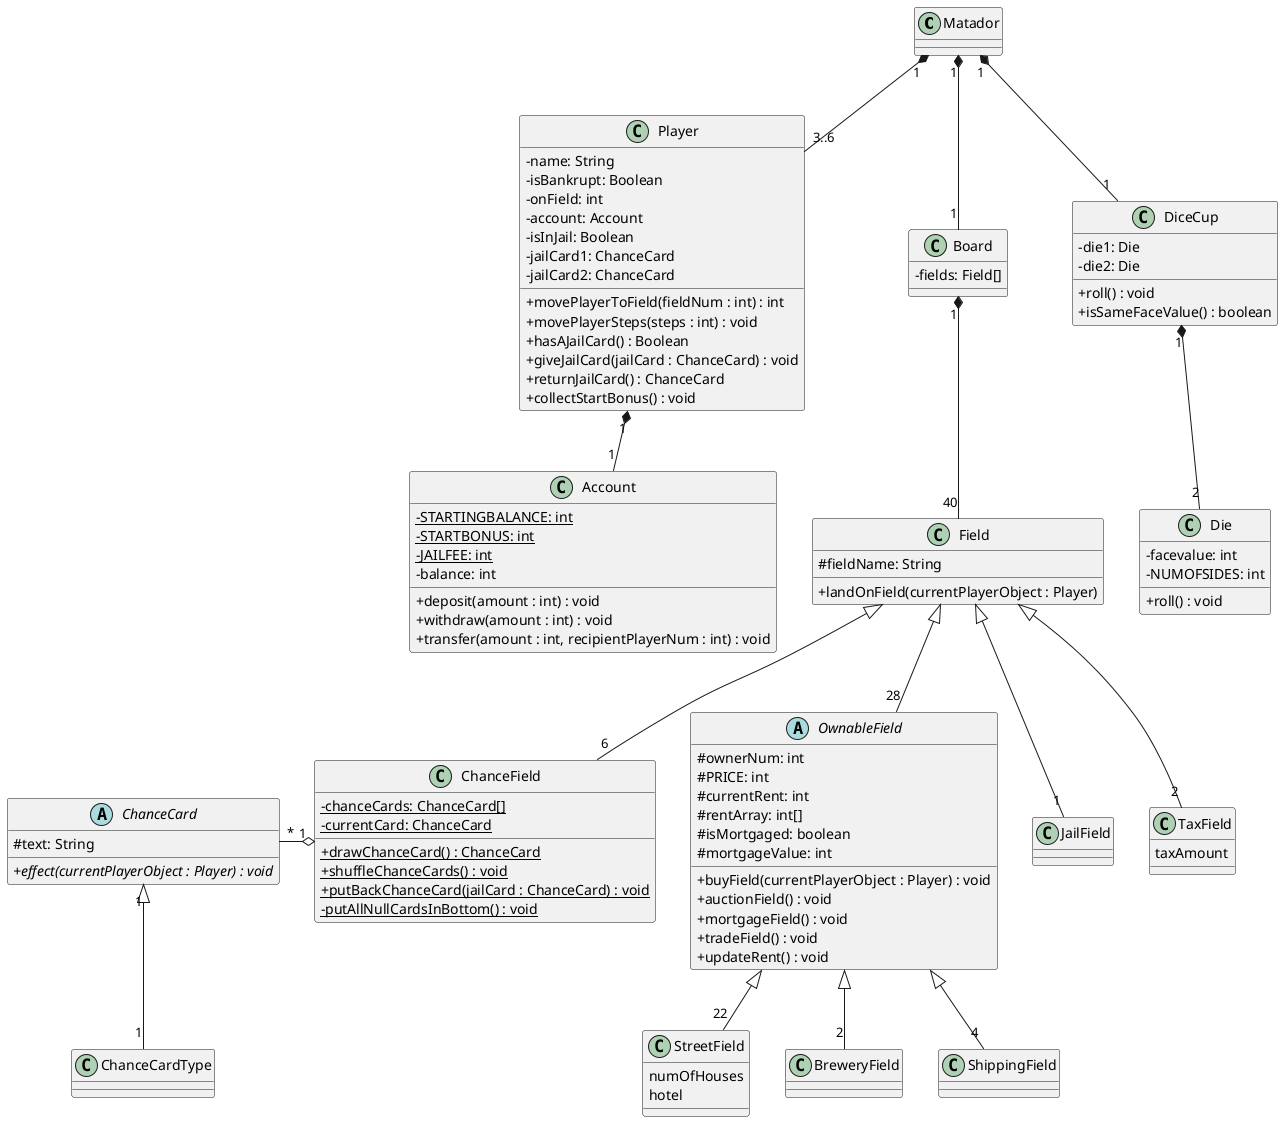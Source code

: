 @startuml
'https://plantuml.com/class-diagram
skinparam classAttributeIconSize 0

class Matador {

}

class Player {
    -name: String
    -isBankrupt: Boolean
    -onField: int
    -account: Account
    -isInJail: Boolean
    -jailCard1: ChanceCard
    -jailCard2: ChanceCard

    +movePlayerToField(fieldNum : int) : int
    +movePlayerSteps(steps : int) : void
    +hasAJailCard() : Boolean
    +giveJailCard(jailCard : ChanceCard) : void
    +returnJailCard() : ChanceCard
    +collectStartBonus() : void
}

class Board {
    -fields: Field[]
}

class Field {
    #fieldName: String

    +landOnField(currentPlayerObject : Player)
}

class Account {
    {static} -STARTINGBALANCE: int
    {static} -STARTBONUS: int
    {static} -JAILFEE: int
    -balance: int

    +deposit(amount : int) : void
    +withdraw(amount : int) : void
    +transfer(amount : int, recipientPlayerNum : int) : void
}

class DiceCup {
    -die1: Die
    -die2: Die

    +roll() : void
    +isSameFaceValue() : boolean
}

class Die {
    -facevalue: int
    -NUMOFSIDES: int

    +roll() : void
}

class ChanceCardType {

}

abstract class ChanceCard {
    #text: String

    {abstract}+effect(currentPlayerObject : Player) : void
}

abstract class OwnableField {
        #ownerNum: int
        #PRICE: int
        #currentRent: int
        #rentArray: int[]
        #isMortgaged: boolean
        #mortgageValue: int

        +buyField(currentPlayerObject : Player) : void
        +auctionField() : void
        +mortgageField() : void
        +tradeField() : void
        +updateRent() : void
}

class StreetField {
    numOfHouses
    hotel
}

class BreweryField {

}

class ShippingField {

}

class ChanceField {
    {static}-chanceCards: ChanceCard[]
    {static}-currentCard: ChanceCard

    {static}+drawChanceCard() : ChanceCard
    {static}+shuffleChanceCards() : void
    {static}+putBackChanceCard(jailCard : ChanceCard) : void
    {static}-putAllNullCardsInBottom() : void
}

class JailField {

}

class TaxField {
    taxAmount
}

Matador "1" *-- "1" Board
Matador "1" *-- "1" DiceCup
Matador "1" *-- "3..6" Player
Player "1" *-- "1" Account
Board "1" *-- "40" Field
OwnableField <|-- "22" StreetField
Field <|-- "6" ChanceField
Field <|-- "1" JailField
ChanceCard "*" -o "1" ChanceField
ChanceCard "1" <|-- "1" ChanceCardType
DiceCup "1" *-- "2" Die
Field <|-- "28" OwnableField
OwnableField <|-- "2" BreweryField
OwnableField <|-- "4" ShippingField
Field <|-- "2" TaxField


@enduml